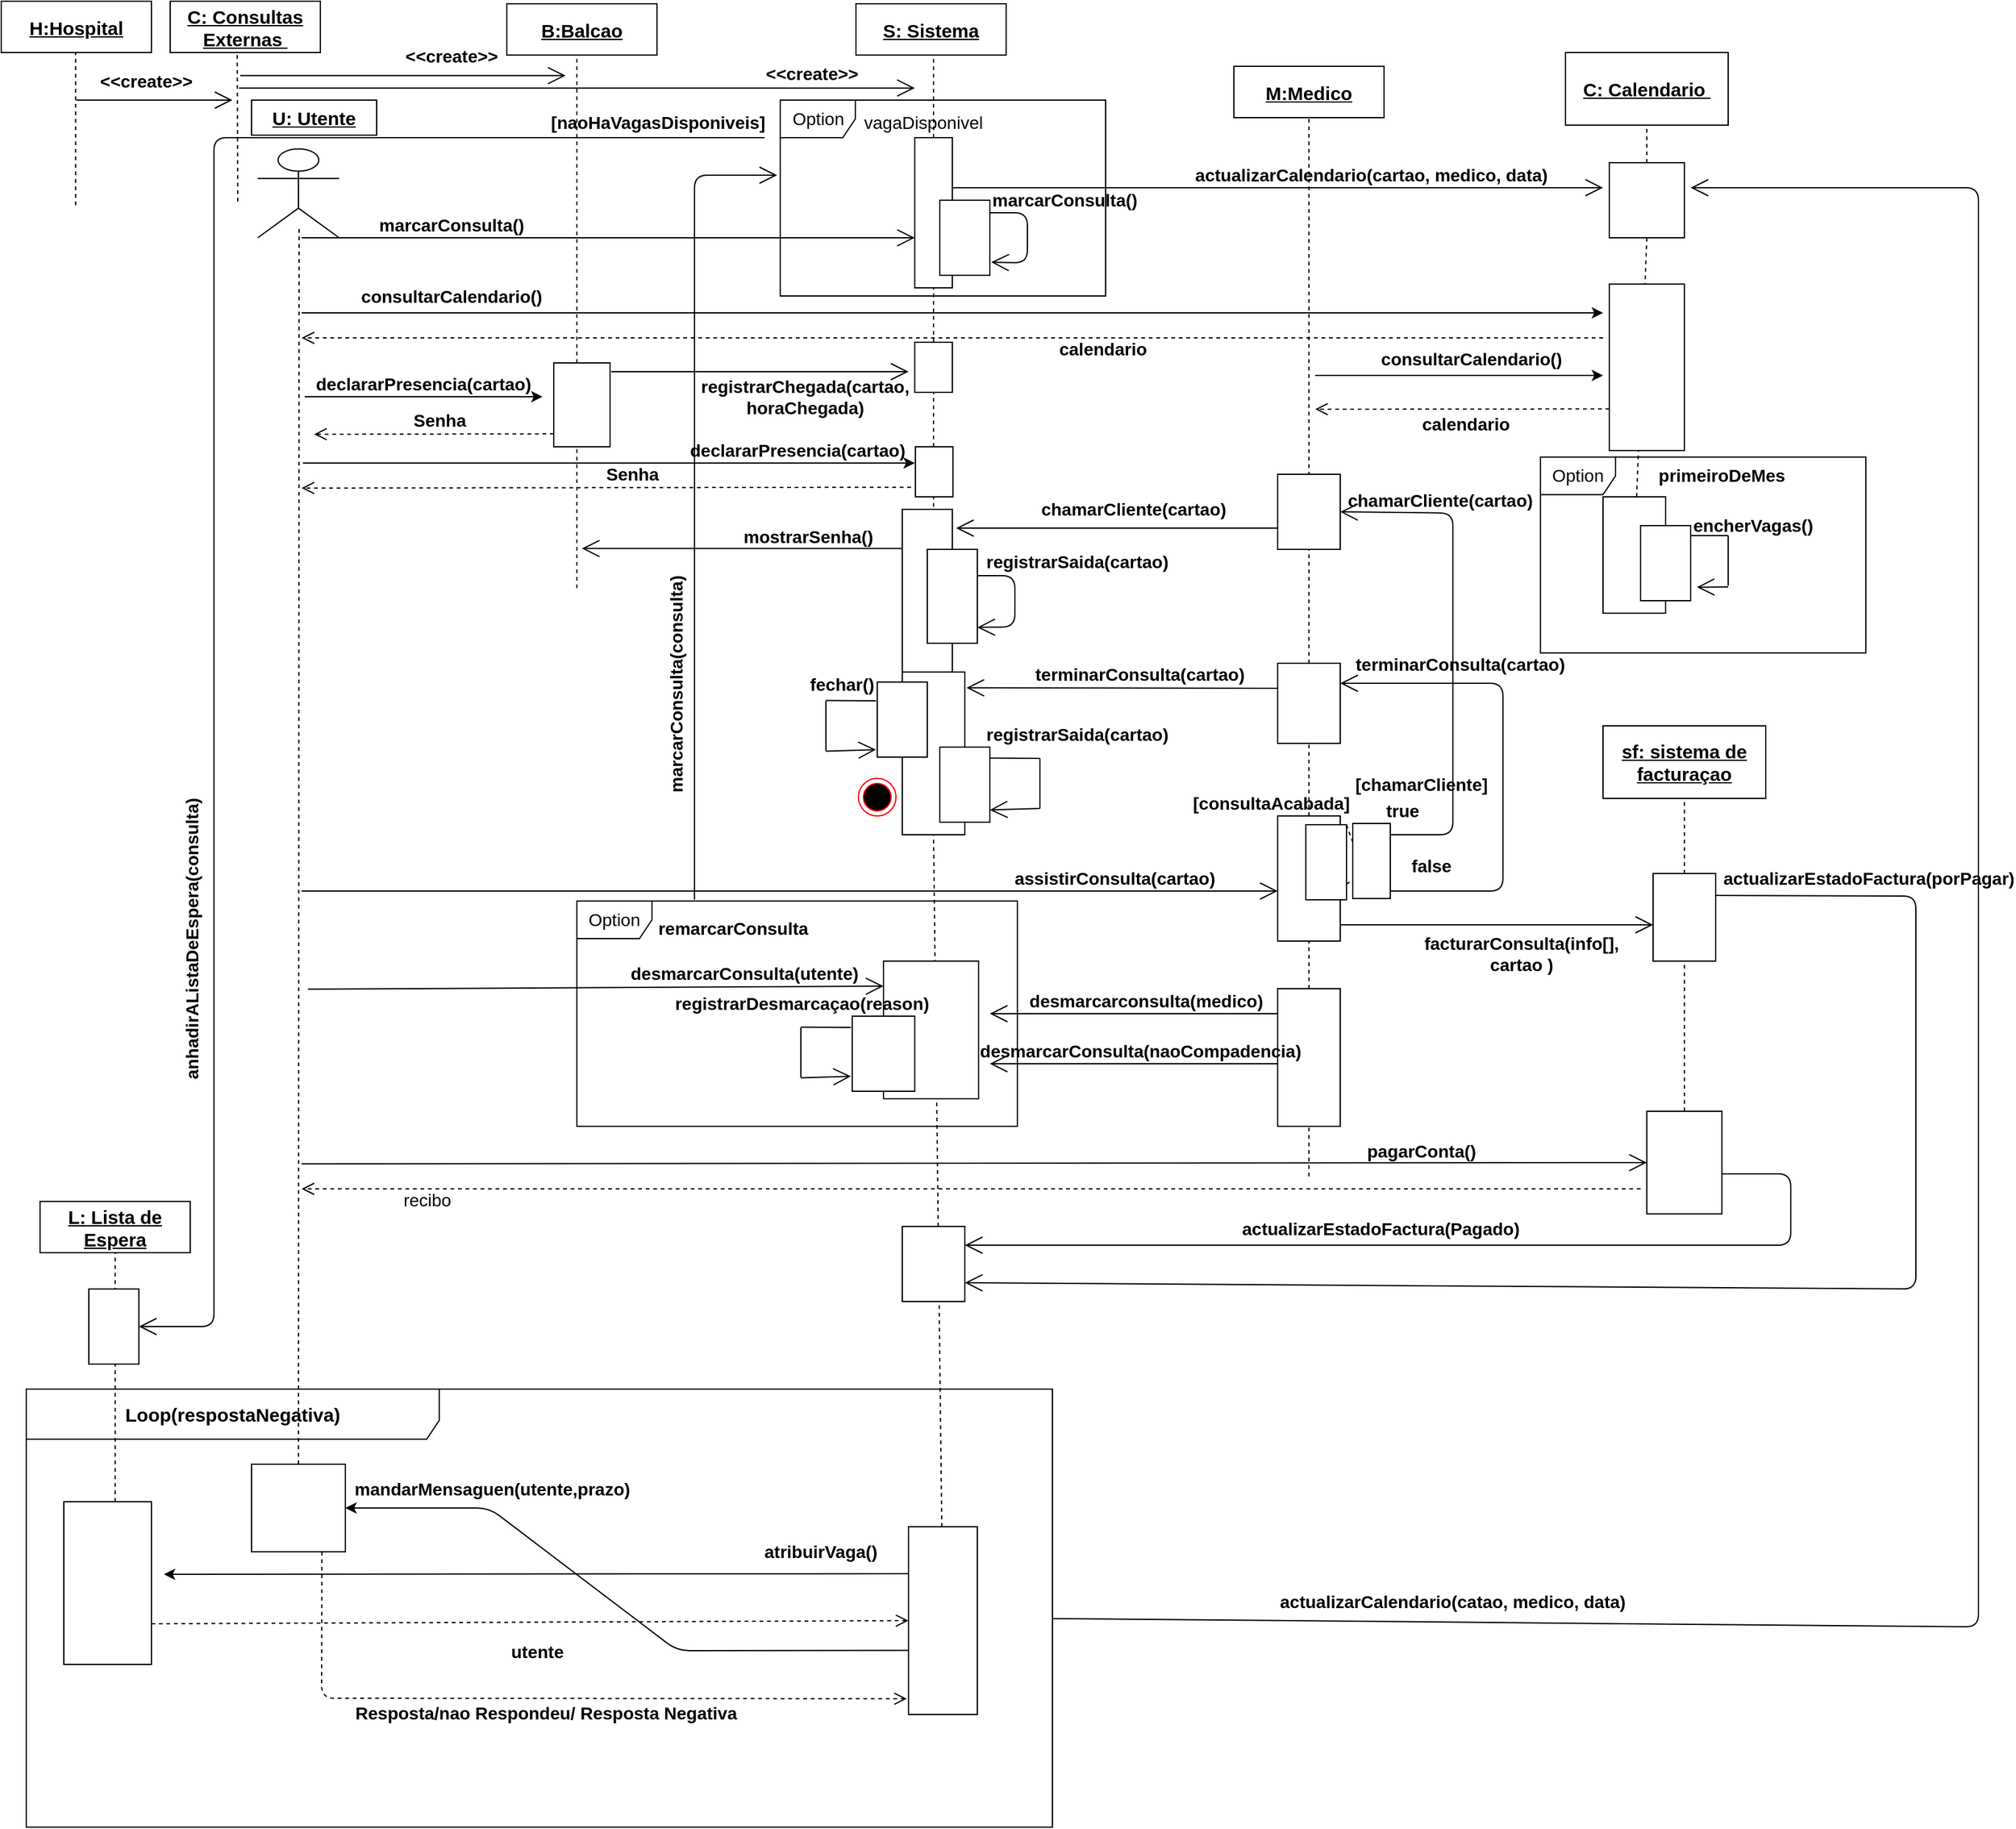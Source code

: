 <mxfile version="14.2.4" type="device"><diagram id="nksBYRpKuUvlGFji--ah" name="Page-1"><mxGraphModel dx="2844" dy="1588" grid="1" gridSize="10" guides="1" tooltips="1" connect="1" arrows="1" fold="1" page="1" pageScale="1" pageWidth="980" pageHeight="1390" math="0" shadow="0"><root><mxCell id="0"/><mxCell id="1" parent="0"/><mxCell id="4-cfbnJq5te2XabxBiRp-78" value="Option" style="shape=umlFrame;whiteSpace=wrap;html=1;strokeColor=#000000;fillColor=#ffffff;fontSize=14;" parent="1" vertex="1"><mxGeometry x="632.5" y="90" width="260" height="156.5" as="geometry"/></mxCell><mxCell id="4-cfbnJq5te2XabxBiRp-104" value="&lt;font style=&quot;font-size: 15px&quot;&gt;&lt;b&gt;Loop(respostaNegativa)&lt;/b&gt;&lt;/font&gt;" style="shape=umlFrame;whiteSpace=wrap;html=1;strokeColor=#000000;fillColor=#ffffff;fontSize=14;width=330;height=40;" parent="1" vertex="1"><mxGeometry x="30" y="1120" width="820" height="350" as="geometry"/></mxCell><mxCell id="WD7RwW45TAz70TlwFMTZ-5" value="M:Medico" style="text;html=1;align=center;verticalAlign=middle;whiteSpace=wrap;rounded=0;fontStyle=5;fillColor=#ffffff;strokeColor=#000000;fontSize=15;" parent="1" vertex="1"><mxGeometry x="995" y="63" width="120" height="41" as="geometry"/></mxCell><mxCell id="WD7RwW45TAz70TlwFMTZ-6" value="sf: sistema de facturaçao" style="text;html=1;align=center;verticalAlign=middle;whiteSpace=wrap;rounded=0;fontStyle=5;fontSize=15;strokeColor=#000000;fillColor=#ffffff;" parent="1" vertex="1"><mxGeometry x="1290" y="590" width="130" height="58" as="geometry"/></mxCell><mxCell id="WD7RwW45TAz70TlwFMTZ-11" value="" style="endArrow=none;dashed=1;html=1;" parent="1" source="WD7RwW45TAz70TlwFMTZ-15" edge="1"><mxGeometry width="50" height="50" relative="1" as="geometry"><mxPoint x="760" y="828" as="sourcePoint"/><mxPoint x="755" y="50" as="targetPoint"/></mxGeometry></mxCell><mxCell id="WD7RwW45TAz70TlwFMTZ-12" value="" style="endArrow=none;dashed=1;html=1;entryX=0.5;entryY=1;entryDx=0;entryDy=0;" parent="1" target="WD7RwW45TAz70TlwFMTZ-5" edge="1"><mxGeometry width="50" height="50" relative="1" as="geometry"><mxPoint x="1055" y="240" as="sourcePoint"/><mxPoint x="1055" y="239" as="targetPoint"/><Array as="points"/></mxGeometry></mxCell><mxCell id="WD7RwW45TAz70TlwFMTZ-18" value="" style="endArrow=classic;html=1;" parent="1" edge="1"><mxGeometry width="50" height="50" relative="1" as="geometry"><mxPoint x="252.5" y="327" as="sourcePoint"/><mxPoint x="442.5" y="327" as="targetPoint"/></mxGeometry></mxCell><mxCell id="WD7RwW45TAz70TlwFMTZ-21" value="declararPresencia(cartao)" style="text;html=1;strokeColor=none;fillColor=none;align=center;verticalAlign=middle;whiteSpace=wrap;rounded=0;fontStyle=1;fontSize=14;" parent="1" vertex="1"><mxGeometry x="265" y="307" width="165" height="20" as="geometry"/></mxCell><mxCell id="WD7RwW45TAz70TlwFMTZ-24" value="" style="endArrow=open;endFill=1;endSize=12;html=1;" parent="1" edge="1"><mxGeometry width="160" relative="1" as="geometry"><mxPoint x="497.5" y="307" as="sourcePoint"/><mxPoint x="735" y="307" as="targetPoint"/></mxGeometry></mxCell><mxCell id="WD7RwW45TAz70TlwFMTZ-27" value="" style="rounded=0;whiteSpace=wrap;html=1;" parent="1" vertex="1"><mxGeometry x="740" y="283.5" width="30" height="40" as="geometry"/></mxCell><mxCell id="WD7RwW45TAz70TlwFMTZ-28" value="" style="endArrow=none;dashed=1;html=1;entryX=0.5;entryY=1;entryDx=0;entryDy=0;" parent="1" source="WD7RwW45TAz70TlwFMTZ-50" target="WD7RwW45TAz70TlwFMTZ-27" edge="1"><mxGeometry width="50" height="50" relative="1" as="geometry"><mxPoint x="760" y="828" as="sourcePoint"/><mxPoint x="755" y="-12" as="targetPoint"/></mxGeometry></mxCell><mxCell id="WD7RwW45TAz70TlwFMTZ-30" value="" style="endArrow=open;endFill=1;endSize=12;html=1;" parent="1" edge="1"><mxGeometry width="160" relative="1" as="geometry"><mxPoint x="730" y="448.31" as="sourcePoint"/><mxPoint x="474" y="448.31" as="targetPoint"/></mxGeometry></mxCell><mxCell id="WD7RwW45TAz70TlwFMTZ-32" value="" style="rounded=0;whiteSpace=wrap;html=1;" parent="1" vertex="1"><mxGeometry x="730" y="417" width="40" height="130" as="geometry"/></mxCell><mxCell id="WD7RwW45TAz70TlwFMTZ-33" value="mostrarSenha()" style="text;html=1;strokeColor=none;fillColor=none;align=center;verticalAlign=middle;whiteSpace=wrap;rounded=0;fontStyle=1;fontSize=14;" parent="1" vertex="1"><mxGeometry x="605" y="429" width="100" height="20" as="geometry"/></mxCell><mxCell id="WD7RwW45TAz70TlwFMTZ-34" value="" style="endArrow=open;endFill=1;endSize=12;html=1;exitX=0;exitY=0.5;exitDx=0;exitDy=0;" parent="1" edge="1"><mxGeometry width="160" relative="1" as="geometry"><mxPoint x="1030" y="432.0" as="sourcePoint"/><mxPoint x="773" y="432" as="targetPoint"/></mxGeometry></mxCell><mxCell id="WD7RwW45TAz70TlwFMTZ-37" value="chamarCliente(cartao)" style="text;html=1;strokeColor=none;fillColor=none;align=center;verticalAlign=middle;whiteSpace=wrap;rounded=0;rotation=0;fontStyle=1;fontSize=14;" parent="1" vertex="1"><mxGeometry x="860" y="407" width="110" height="20" as="geometry"/></mxCell><mxCell id="WD7RwW45TAz70TlwFMTZ-39" value="" style="rounded=0;whiteSpace=wrap;html=1;" parent="1" vertex="1"><mxGeometry x="750" y="449" width="40" height="75" as="geometry"/></mxCell><mxCell id="WD7RwW45TAz70TlwFMTZ-48" value="terminarConsulta(cartao)" style="text;html=1;strokeColor=none;fillColor=none;align=center;verticalAlign=middle;whiteSpace=wrap;rounded=0;fontStyle=1;fontSize=14;" parent="1" vertex="1"><mxGeometry x="860" y="539" width="120" height="20" as="geometry"/></mxCell><mxCell id="WD7RwW45TAz70TlwFMTZ-50" value="" style="rounded=0;whiteSpace=wrap;html=1;" parent="1" vertex="1"><mxGeometry x="730" y="547" width="50" height="130" as="geometry"/></mxCell><mxCell id="WD7RwW45TAz70TlwFMTZ-51" value="" style="endArrow=none;dashed=1;html=1;entryX=0.5;entryY=1;entryDx=0;entryDy=0;" parent="1" source="4-cfbnJq5te2XabxBiRp-76" target="WD7RwW45TAz70TlwFMTZ-50" edge="1"><mxGeometry width="50" height="50" relative="1" as="geometry"><mxPoint x="755" y="1180" as="sourcePoint"/><mxPoint x="755" y="161" as="targetPoint"/></mxGeometry></mxCell><mxCell id="WD7RwW45TAz70TlwFMTZ-52" value="" style="rounded=0;whiteSpace=wrap;html=1;" parent="1" vertex="1"><mxGeometry x="710" y="555" width="40" height="60" as="geometry"/></mxCell><mxCell id="WD7RwW45TAz70TlwFMTZ-53" value="" style="rounded=0;whiteSpace=wrap;html=1;" parent="1" vertex="1"><mxGeometry x="760" y="607" width="40" height="60" as="geometry"/></mxCell><mxCell id="WD7RwW45TAz70TlwFMTZ-55" value="" style="endArrow=none;html=1;exitX=1;exitY=0.25;exitDx=0;exitDy=0;" parent="1" edge="1"><mxGeometry width="50" height="50" relative="1" as="geometry"><mxPoint x="800" y="615.75" as="sourcePoint"/><mxPoint x="840" y="616" as="targetPoint"/></mxGeometry></mxCell><mxCell id="WD7RwW45TAz70TlwFMTZ-56" value="" style="endArrow=none;html=1;" parent="1" edge="1"><mxGeometry width="50" height="50" relative="1" as="geometry"><mxPoint x="840" y="656" as="sourcePoint"/><mxPoint x="840" y="616" as="targetPoint"/></mxGeometry></mxCell><mxCell id="WD7RwW45TAz70TlwFMTZ-57" value="" style="endArrow=open;endFill=1;endSize=12;html=1;entryX=1;entryY=0.75;entryDx=0;entryDy=0;" parent="1" edge="1"><mxGeometry width="160" relative="1" as="geometry"><mxPoint x="840" y="656" as="sourcePoint"/><mxPoint x="800" y="657.25" as="targetPoint"/></mxGeometry></mxCell><mxCell id="WD7RwW45TAz70TlwFMTZ-62" value="" style="endArrow=none;html=1;exitX=1;exitY=0.25;exitDx=0;exitDy=0;" parent="1" edge="1"><mxGeometry width="50" height="50" relative="1" as="geometry"><mxPoint x="709" y="570" as="sourcePoint"/><mxPoint x="669" y="569.75" as="targetPoint"/></mxGeometry></mxCell><mxCell id="WD7RwW45TAz70TlwFMTZ-63" value="" style="endArrow=none;html=1;" parent="1" edge="1"><mxGeometry width="50" height="50" relative="1" as="geometry"><mxPoint x="669" y="570" as="sourcePoint"/><mxPoint x="669" y="610" as="targetPoint"/></mxGeometry></mxCell><mxCell id="WD7RwW45TAz70TlwFMTZ-64" value="" style="endArrow=open;endFill=1;endSize=12;html=1;entryX=1;entryY=0.75;entryDx=0;entryDy=0;" parent="1" edge="1"><mxGeometry width="160" relative="1" as="geometry"><mxPoint x="669" y="610.25" as="sourcePoint"/><mxPoint x="709" y="609" as="targetPoint"/></mxGeometry></mxCell><mxCell id="WD7RwW45TAz70TlwFMTZ-65" value="fechar()" style="text;html=1;strokeColor=none;fillColor=none;align=center;verticalAlign=middle;whiteSpace=wrap;rounded=0;fontStyle=1;fontSize=14;" parent="1" vertex="1"><mxGeometry x="662" y="547" width="40" height="20" as="geometry"/></mxCell><mxCell id="WD7RwW45TAz70TlwFMTZ-66" value="" style="endArrow=open;endFill=1;endSize=12;html=1;" parent="1" edge="1"><mxGeometry width="160" relative="1" as="geometry"><mxPoint x="250" y="722" as="sourcePoint"/><mxPoint x="1030" y="722" as="targetPoint"/></mxGeometry></mxCell><mxCell id="WD7RwW45TAz70TlwFMTZ-69" value="assistirConsulta(cartao)" style="text;html=1;strokeColor=none;fillColor=none;align=center;verticalAlign=middle;whiteSpace=wrap;rounded=0;fontStyle=1;fontSize=14;" parent="1" vertex="1"><mxGeometry x="840" y="702" width="120" height="20" as="geometry"/></mxCell><mxCell id="WD7RwW45TAz70TlwFMTZ-73" value="chamarCliente(cartao)" style="text;html=1;strokeColor=none;fillColor=none;align=center;verticalAlign=middle;whiteSpace=wrap;rounded=0;fontStyle=1;fontSize=14;" parent="1" vertex="1"><mxGeometry x="1105" y="400" width="110" height="20" as="geometry"/></mxCell><mxCell id="WD7RwW45TAz70TlwFMTZ-79" value="" style="endArrow=open;endFill=1;endSize=12;html=1;exitX=1;exitY=0.88;exitDx=0;exitDy=0;exitPerimeter=0;" parent="1" edge="1"><mxGeometry width="160" relative="1" as="geometry"><mxPoint x="1080" y="749.0" as="sourcePoint"/><mxPoint x="1330" y="749" as="targetPoint"/></mxGeometry></mxCell><mxCell id="dU3oiIz67YaHPWP34NSX-2" value="" style="endArrow=none;dashed=1;html=1;entryX=0.5;entryY=1;entryDx=0;entryDy=0;" parent="1" source="WD7RwW45TAz70TlwFMTZ-80" target="WD7RwW45TAz70TlwFMTZ-6" edge="1"><mxGeometry width="50" height="50" relative="1" as="geometry"><mxPoint x="1360" y="898" as="sourcePoint"/><mxPoint x="1360" y="508" as="targetPoint"/><Array as="points"/></mxGeometry></mxCell><mxCell id="dU3oiIz67YaHPWP34NSX-3" value="" style="rounded=0;whiteSpace=wrap;html=1;" parent="1" vertex="1"><mxGeometry x="1090" y="668" width="30" height="60" as="geometry"/></mxCell><mxCell id="dU3oiIz67YaHPWP34NSX-4" value="" style="endArrow=none;dashed=1;html=1;exitX=1;exitY=0;exitDx=0;exitDy=0;entryX=0;entryY=0.25;entryDx=0;entryDy=0;" parent="1" source="r6B9vIsK7ALmx9C5HrUD-20" target="dU3oiIz67YaHPWP34NSX-3" edge="1"><mxGeometry width="50" height="50" relative="1" as="geometry"><mxPoint x="690" y="672" as="sourcePoint"/><mxPoint x="740" y="622" as="targetPoint"/></mxGeometry></mxCell><mxCell id="dU3oiIz67YaHPWP34NSX-5" value="" style="endArrow=none;dashed=1;html=1;entryX=0;entryY=0.75;entryDx=0;entryDy=0;exitX=1;exitY=0.58;exitDx=0;exitDy=0;exitPerimeter=0;" parent="1" source="WD7RwW45TAz70TlwFMTZ-67" target="dU3oiIz67YaHPWP34NSX-3" edge="1"><mxGeometry width="50" height="50" relative="1" as="geometry"><mxPoint x="1084" y="720" as="sourcePoint"/><mxPoint x="740" y="622" as="targetPoint"/></mxGeometry></mxCell><mxCell id="DfYYFf-2BSC2NgVYR4sn-8" value="terminarConsulta(cartao)" style="text;html=1;strokeColor=none;fillColor=none;align=center;verticalAlign=middle;whiteSpace=wrap;rounded=0;fontStyle=1;fontSize=14;" parent="1" vertex="1"><mxGeometry x="1116" y="531" width="120" height="20" as="geometry"/></mxCell><mxCell id="WD7RwW45TAz70TlwFMTZ-81" value="facturarConsulta(info[], cartao )" style="text;html=1;strokeColor=none;fillColor=none;align=center;verticalAlign=middle;whiteSpace=wrap;rounded=0;fontStyle=1;fontSize=14;" parent="1" vertex="1"><mxGeometry x="1125" y="762" width="200" height="20" as="geometry"/></mxCell><mxCell id="DfYYFf-2BSC2NgVYR4sn-18" value="true" style="text;html=1;strokeColor=none;fillColor=none;align=center;verticalAlign=middle;whiteSpace=wrap;rounded=0;fontStyle=1;fontSize=14;" parent="1" vertex="1"><mxGeometry x="1110" y="648" width="40" height="20" as="geometry"/></mxCell><mxCell id="DfYYFf-2BSC2NgVYR4sn-19" value="false" style="text;html=1;strokeColor=none;fillColor=none;align=center;verticalAlign=middle;whiteSpace=wrap;rounded=0;fontStyle=1;fontSize=14;" parent="1" vertex="1"><mxGeometry x="1133" y="677" width="40" height="50" as="geometry"/></mxCell><mxCell id="WD7RwW45TAz70TlwFMTZ-46" value="" style="rounded=0;whiteSpace=wrap;html=1;" parent="1" vertex="1"><mxGeometry x="1030" y="540" width="50" height="64" as="geometry"/></mxCell><mxCell id="DfYYFf-2BSC2NgVYR4sn-20" value="" style="endArrow=none;dashed=1;html=1;entryX=0.5;entryY=1;entryDx=0;entryDy=0;" parent="1" source="DfYYFf-2BSC2NgVYR4sn-75" target="WD7RwW45TAz70TlwFMTZ-46" edge="1"><mxGeometry width="50" height="50" relative="1" as="geometry"><mxPoint x="1055" y="950" as="sourcePoint"/><mxPoint x="1055" y="186" as="targetPoint"/><Array as="points"/></mxGeometry></mxCell><mxCell id="DfYYFf-2BSC2NgVYR4sn-23" value="" style="endArrow=open;endFill=1;endSize=12;html=1;entryX=0;entryY=0.5;entryDx=0;entryDy=0;" parent="1" target="DfYYFf-2BSC2NgVYR4sn-24" edge="1"><mxGeometry width="160" relative="1" as="geometry"><mxPoint x="250" y="940" as="sourcePoint"/><mxPoint x="1320" y="930" as="targetPoint"/></mxGeometry></mxCell><mxCell id="DfYYFf-2BSC2NgVYR4sn-25" value="" style="endArrow=none;dashed=1;html=1;" parent="1" edge="1"><mxGeometry width="50" height="50" relative="1" as="geometry"><mxPoint x="1349" y="958" as="sourcePoint"/><mxPoint x="1349" y="918" as="targetPoint"/><Array as="points"/></mxGeometry></mxCell><mxCell id="DfYYFf-2BSC2NgVYR4sn-24" value="" style="rounded=0;whiteSpace=wrap;html=1;" parent="1" vertex="1"><mxGeometry x="1325" y="898" width="60" height="82" as="geometry"/></mxCell><mxCell id="DfYYFf-2BSC2NgVYR4sn-26" value="pagarConta()" style="text;html=1;strokeColor=none;fillColor=none;align=center;verticalAlign=middle;whiteSpace=wrap;rounded=0;fontStyle=1;fontSize=14;" parent="1" vertex="1"><mxGeometry x="1115" y="920" width="60" height="20" as="geometry"/></mxCell><mxCell id="WD7RwW45TAz70TlwFMTZ-67" value="" style="rounded=0;whiteSpace=wrap;html=1;" parent="1" vertex="1"><mxGeometry x="1030" y="662" width="50" height="100" as="geometry"/></mxCell><mxCell id="DfYYFf-2BSC2NgVYR4sn-27" value="" style="rounded=0;whiteSpace=wrap;html=1;" parent="1" vertex="1"><mxGeometry x="715" y="778" width="76" height="110" as="geometry"/></mxCell><mxCell id="WD7RwW45TAz70TlwFMTZ-16" value="marcarConsulta()" style="text;html=1;strokeColor=none;fillColor=none;align=center;verticalAlign=middle;whiteSpace=wrap;rounded=0;fontStyle=1;fontSize=14;" parent="1" vertex="1"><mxGeometry x="310" y="180" width="120" height="20" as="geometry"/></mxCell><mxCell id="DfYYFf-2BSC2NgVYR4sn-40" value="" style="endArrow=none;dashed=1;html=1;" parent="1" edge="1"><mxGeometry width="50" height="50" relative="1" as="geometry"><mxPoint x="69.41" y="174" as="sourcePoint"/><mxPoint x="69.41" y="34" as="targetPoint"/></mxGeometry></mxCell><mxCell id="DfYYFf-2BSC2NgVYR4sn-41" value="" style="endArrow=open;endFill=1;endSize=12;html=1;" parent="1" edge="1"><mxGeometry width="160" relative="1" as="geometry"><mxPoint x="200" y="80.33" as="sourcePoint"/><mxPoint x="740" y="80.33" as="targetPoint"/></mxGeometry></mxCell><mxCell id="DfYYFf-2BSC2NgVYR4sn-43" value="&amp;lt;&amp;lt;create&amp;gt;&amp;gt;" style="text;html=1;strokeColor=none;fillColor=none;align=center;verticalAlign=middle;whiteSpace=wrap;rounded=0;fontStyle=1;fontSize=14;" parent="1" vertex="1"><mxGeometry x="623" y="54" width="70" height="30" as="geometry"/></mxCell><mxCell id="DfYYFf-2BSC2NgVYR4sn-45" value="" style="endArrow=open;endFill=1;endSize=12;html=1;" parent="1" edge="1"><mxGeometry width="160" relative="1" as="geometry"><mxPoint x="201" y="70.41" as="sourcePoint"/><mxPoint x="461" y="70.41" as="targetPoint"/></mxGeometry></mxCell><mxCell id="DfYYFf-2BSC2NgVYR4sn-46" value="&amp;lt;&amp;lt;create&amp;gt;&amp;gt;" style="text;html=1;strokeColor=none;fillColor=none;align=center;verticalAlign=middle;whiteSpace=wrap;rounded=0;fontStyle=1;fontSize=14;" parent="1" vertex="1"><mxGeometry x="335" y="40" width="70" height="30" as="geometry"/></mxCell><mxCell id="WD7RwW45TAz70TlwFMTZ-15" value="" style="rounded=0;whiteSpace=wrap;html=1;" parent="1" vertex="1"><mxGeometry x="740" y="120" width="30" height="120" as="geometry"/></mxCell><mxCell id="DfYYFf-2BSC2NgVYR4sn-49" value="" style="endArrow=none;dashed=1;html=1;entryX=0.5;entryY=1;entryDx=0;entryDy=0;" parent="1" source="WD7RwW45TAz70TlwFMTZ-27" target="WD7RwW45TAz70TlwFMTZ-15" edge="1"><mxGeometry width="50" height="50" relative="1" as="geometry"><mxPoint x="755" y="257" as="sourcePoint"/><mxPoint x="755" y="-12" as="targetPoint"/></mxGeometry></mxCell><mxCell id="DfYYFf-2BSC2NgVYR4sn-57" value="" style="endArrow=none;dashed=1;html=1;entryX=0.5;entryY=1;entryDx=0;entryDy=0;" parent="1" edge="1"><mxGeometry width="50" height="50" relative="1" as="geometry"><mxPoint x="199" y="171" as="sourcePoint"/><mxPoint x="198.5" y="31" as="targetPoint"/></mxGeometry></mxCell><mxCell id="DfYYFf-2BSC2NgVYR4sn-58" value="" style="endArrow=open;endFill=1;endSize=12;html=1;" parent="1" edge="1"><mxGeometry width="160" relative="1" as="geometry"><mxPoint x="70" y="90" as="sourcePoint"/><mxPoint x="194.75" y="90" as="targetPoint"/></mxGeometry></mxCell><mxCell id="DfYYFf-2BSC2NgVYR4sn-59" value="&amp;lt;&amp;lt;create&amp;gt;&amp;gt;" style="text;html=1;strokeColor=none;fillColor=none;align=center;verticalAlign=middle;whiteSpace=wrap;rounded=0;fontStyle=1;fontSize=14;" parent="1" vertex="1"><mxGeometry x="91" y="60" width="70" height="30" as="geometry"/></mxCell><mxCell id="DfYYFf-2BSC2NgVYR4sn-61" value="" style="endArrow=open;endFill=1;endSize=12;html=1;entryX=1.027;entryY=0.097;entryDx=0;entryDy=0;entryPerimeter=0;exitX=0;exitY=0.313;exitDx=0;exitDy=0;exitPerimeter=0;" parent="1" source="WD7RwW45TAz70TlwFMTZ-46" target="WD7RwW45TAz70TlwFMTZ-50" edge="1"><mxGeometry width="160" relative="1" as="geometry"><mxPoint x="1030" y="538" as="sourcePoint"/><mxPoint x="990" y="308" as="targetPoint"/></mxGeometry></mxCell><mxCell id="DfYYFf-2BSC2NgVYR4sn-75" value="" style="rounded=0;whiteSpace=wrap;html=1;strokeColor=#000000;fillColor=#ffffff;" parent="1" vertex="1"><mxGeometry x="1030" y="800" width="50" height="110" as="geometry"/></mxCell><mxCell id="DfYYFf-2BSC2NgVYR4sn-76" value="" style="endArrow=none;dashed=1;html=1;entryX=0.5;entryY=1;entryDx=0;entryDy=0;" parent="1" target="DfYYFf-2BSC2NgVYR4sn-75" edge="1"><mxGeometry width="50" height="50" relative="1" as="geometry"><mxPoint x="1055" y="950" as="sourcePoint"/><mxPoint x="1055" y="552" as="targetPoint"/><Array as="points"/></mxGeometry></mxCell><mxCell id="DfYYFf-2BSC2NgVYR4sn-78" value="" style="endArrow=open;endFill=1;endSize=12;html=1;" parent="1" edge="1"><mxGeometry width="160" relative="1" as="geometry"><mxPoint x="1030" y="820" as="sourcePoint"/><mxPoint x="800" y="820" as="targetPoint"/></mxGeometry></mxCell><mxCell id="DfYYFf-2BSC2NgVYR4sn-79" value="" style="endArrow=open;endFill=1;endSize=12;html=1;" parent="1" edge="1"><mxGeometry width="160" relative="1" as="geometry"><mxPoint x="1030" y="860" as="sourcePoint"/><mxPoint x="800" y="860" as="targetPoint"/></mxGeometry></mxCell><mxCell id="DfYYFf-2BSC2NgVYR4sn-80" value="desmarcarconsulta(medico)" style="text;html=1;strokeColor=none;fillColor=none;align=center;verticalAlign=middle;whiteSpace=wrap;rounded=0;fontStyle=1;fontSize=14;" parent="1" vertex="1"><mxGeometry x="840" y="800" width="170" height="20" as="geometry"/></mxCell><mxCell id="DfYYFf-2BSC2NgVYR4sn-81" value="desmarcarConsulta(naoCompadencia)" style="text;html=1;strokeColor=none;fillColor=none;align=center;verticalAlign=middle;whiteSpace=wrap;rounded=0;fontStyle=1;fontSize=14;" parent="1" vertex="1"><mxGeometry x="792.5" y="840" width="255" height="20" as="geometry"/></mxCell><mxCell id="DfYYFf-2BSC2NgVYR4sn-82" value="" style="endArrow=open;endFill=1;endSize=12;html=1;" parent="1" edge="1"><mxGeometry width="160" relative="1" as="geometry"><mxPoint x="255" y="800.41" as="sourcePoint"/><mxPoint x="715" y="798" as="targetPoint"/></mxGeometry></mxCell><mxCell id="DfYYFf-2BSC2NgVYR4sn-87" value="desmarcarConsulta(utente)" style="text;html=1;strokeColor=none;fillColor=none;align=center;verticalAlign=middle;whiteSpace=wrap;rounded=0;fontStyle=1;fontSize=14;" parent="1" vertex="1"><mxGeometry x="539.5" y="778" width="127.5" height="20" as="geometry"/></mxCell><mxCell id="DfYYFf-2BSC2NgVYR4sn-88" value="" style="rounded=0;whiteSpace=wrap;html=1;strokeColor=#000000;fillColor=#ffffff;" parent="1" vertex="1"><mxGeometry x="690" y="822" width="50" height="60" as="geometry"/></mxCell><mxCell id="DfYYFf-2BSC2NgVYR4sn-89" value="registrarSaida(cartao)" style="text;html=1;strokeColor=none;fillColor=none;align=center;verticalAlign=middle;whiteSpace=wrap;rounded=0;rotation=0;fontStyle=1;fontSize=14;" parent="1" vertex="1"><mxGeometry x="810" y="449" width="120" height="20" as="geometry"/></mxCell><mxCell id="DfYYFf-2BSC2NgVYR4sn-91" value="" style="endArrow=none;html=1;exitX=1;exitY=0.25;exitDx=0;exitDy=0;" parent="1" edge="1"><mxGeometry width="50" height="50" relative="1" as="geometry"><mxPoint x="689" y="831" as="sourcePoint"/><mxPoint x="649" y="830.75" as="targetPoint"/></mxGeometry></mxCell><mxCell id="DfYYFf-2BSC2NgVYR4sn-92" value="" style="endArrow=none;html=1;" parent="1" edge="1"><mxGeometry width="50" height="50" relative="1" as="geometry"><mxPoint x="649" y="831" as="sourcePoint"/><mxPoint x="649" y="871" as="targetPoint"/></mxGeometry></mxCell><mxCell id="DfYYFf-2BSC2NgVYR4sn-93" value="" style="endArrow=open;endFill=1;endSize=12;html=1;entryX=1;entryY=0.75;entryDx=0;entryDy=0;" parent="1" edge="1"><mxGeometry width="160" relative="1" as="geometry"><mxPoint x="649" y="871.25" as="sourcePoint"/><mxPoint x="689" y="870" as="targetPoint"/></mxGeometry></mxCell><mxCell id="DfYYFf-2BSC2NgVYR4sn-94" value="registrarDesmarcaçao(reason)" style="text;html=1;strokeColor=none;fillColor=none;align=center;verticalAlign=middle;whiteSpace=wrap;rounded=0;fontStyle=1;fontSize=14;" parent="1" vertex="1"><mxGeometry x="585" y="802" width="130" height="20" as="geometry"/></mxCell><mxCell id="DfYYFf-2BSC2NgVYR4sn-100" value="" style="endArrow=none;dashed=1;html=1;entryX=0.5;entryY=1;entryDx=0;entryDy=0;" parent="1" edge="1"><mxGeometry width="50" height="50" relative="1" as="geometry"><mxPoint x="470" y="480" as="sourcePoint"/><mxPoint x="470" y="51" as="targetPoint"/></mxGeometry></mxCell><mxCell id="WD7RwW45TAz70TlwFMTZ-19" value="" style="rounded=0;whiteSpace=wrap;html=1;" parent="1" vertex="1"><mxGeometry x="451.5" y="300" width="45" height="67" as="geometry"/></mxCell><mxCell id="4-cfbnJq5te2XabxBiRp-3" value="registrarSaida(cartao)" style="text;html=1;strokeColor=none;fillColor=none;align=center;verticalAlign=middle;whiteSpace=wrap;rounded=0;rotation=0;fontStyle=1;fontSize=14;" parent="1" vertex="1"><mxGeometry x="810" y="587" width="120" height="20" as="geometry"/></mxCell><mxCell id="4-cfbnJq5te2XabxBiRp-5" value="S: Sistema" style="text;html=1;align=center;verticalAlign=middle;whiteSpace=wrap;rounded=0;fontStyle=5;fillColor=#ffffff;strokeColor=#000000;fontSize=15;" parent="1" vertex="1"><mxGeometry x="693" y="13" width="120" height="41" as="geometry"/></mxCell><mxCell id="4-cfbnJq5te2XabxBiRp-6" value="B:Balcao" style="text;html=1;align=center;verticalAlign=middle;whiteSpace=wrap;rounded=0;fontStyle=5;fillColor=#ffffff;strokeColor=#000000;fontSize=15;" parent="1" vertex="1"><mxGeometry x="414" y="13" width="120" height="41" as="geometry"/></mxCell><mxCell id="4-cfbnJq5te2XabxBiRp-7" value="U: Utente" style="text;html=1;align=center;verticalAlign=middle;whiteSpace=wrap;rounded=0;fontStyle=5;fillColor=#ffffff;strokeColor=#000000;fontSize=15;" parent="1" vertex="1"><mxGeometry x="210" y="90" width="100" height="28" as="geometry"/></mxCell><mxCell id="4-cfbnJq5te2XabxBiRp-8" value="C: Consultas Externas&amp;nbsp;" style="text;html=1;align=center;verticalAlign=middle;whiteSpace=wrap;rounded=0;fontStyle=5;fillColor=#ffffff;strokeColor=#000000;fontSize=15;" parent="1" vertex="1"><mxGeometry x="145" y="11" width="120" height="41" as="geometry"/></mxCell><mxCell id="4-cfbnJq5te2XabxBiRp-9" value="H:Hospital" style="text;html=1;align=center;verticalAlign=middle;whiteSpace=wrap;rounded=0;fontStyle=5;fillColor=#ffffff;strokeColor=#000000;fontSize=15;" parent="1" vertex="1"><mxGeometry x="10" y="11" width="120" height="41" as="geometry"/></mxCell><mxCell id="WD7RwW45TAz70TlwFMTZ-80" value="" style="rounded=0;whiteSpace=wrap;html=1;" parent="1" vertex="1"><mxGeometry x="1330" y="708" width="50" height="70" as="geometry"/></mxCell><mxCell id="4-cfbnJq5te2XabxBiRp-10" value="" style="endArrow=none;dashed=1;html=1;exitX=0.5;exitY=0;exitDx=0;exitDy=0;" parent="1" source="DfYYFf-2BSC2NgVYR4sn-24" target="WD7RwW45TAz70TlwFMTZ-80" edge="1"><mxGeometry width="50" height="50" relative="1" as="geometry"><mxPoint x="1357" y="890" as="sourcePoint"/><mxPoint x="1360" y="508" as="targetPoint"/><Array as="points"/></mxGeometry></mxCell><mxCell id="4-cfbnJq5te2XabxBiRp-12" value="C: Calendario&amp;nbsp;" style="text;html=1;align=center;verticalAlign=middle;whiteSpace=wrap;rounded=0;fontStyle=5;fontSize=15;strokeColor=#000000;fillColor=#ffffff;" parent="1" vertex="1"><mxGeometry x="1260" y="52" width="130" height="58" as="geometry"/></mxCell><mxCell id="4-cfbnJq5te2XabxBiRp-13" value="" style="endArrow=none;dashed=1;html=1;fontSize=15;entryX=0.5;entryY=1;entryDx=0;entryDy=0;" parent="1" source="4-cfbnJq5te2XabxBiRp-19" target="4-cfbnJq5te2XabxBiRp-12" edge="1"><mxGeometry width="50" height="50" relative="1" as="geometry"><mxPoint x="1325" y="500" as="sourcePoint"/><mxPoint x="810" y="220" as="targetPoint"/></mxGeometry></mxCell><mxCell id="4-cfbnJq5te2XabxBiRp-15" value="" style="endArrow=none;dashed=1;html=1;entryX=0.5;entryY=1;entryDx=0;entryDy=0;exitX=0.5;exitY=0;exitDx=0;exitDy=0;" parent="1" source="WD7RwW45TAz70TlwFMTZ-46" edge="1"><mxGeometry width="50" height="50" relative="1" as="geometry"><mxPoint x="1055" y="489" as="sourcePoint"/><mxPoint x="1055" y="240" as="targetPoint"/><Array as="points"/></mxGeometry></mxCell><mxCell id="4-cfbnJq5te2XabxBiRp-19" value="" style="rounded=0;whiteSpace=wrap;html=1;strokeColor=#000000;fillColor=#ffffff;fontSize=15;" parent="1" vertex="1"><mxGeometry x="1295" y="140" width="60" height="60" as="geometry"/></mxCell><mxCell id="4-cfbnJq5te2XabxBiRp-20" value="" style="endArrow=none;dashed=1;html=1;fontSize=15;entryX=0.5;entryY=1;entryDx=0;entryDy=0;" parent="1" source="4-cfbnJq5te2XabxBiRp-44" target="4-cfbnJq5te2XabxBiRp-19" edge="1"><mxGeometry width="50" height="50" relative="1" as="geometry"><mxPoint x="1325" y="500" as="sourcePoint"/><mxPoint x="1325" y="110" as="targetPoint"/></mxGeometry></mxCell><mxCell id="4-cfbnJq5te2XabxBiRp-22" value="&lt;b style=&quot;font-size: 14px&quot;&gt;actualizarCalendario(cartao, medico, data)&lt;/b&gt;" style="text;html=1;strokeColor=none;fillColor=none;align=center;verticalAlign=middle;whiteSpace=wrap;rounded=0;fontSize=14;" parent="1" vertex="1"><mxGeometry x="935" y="140" width="340" height="20" as="geometry"/></mxCell><mxCell id="WD7RwW45TAz70TlwFMTZ-35" value="" style="rounded=0;whiteSpace=wrap;html=1;" parent="1" vertex="1"><mxGeometry x="1030" y="389" width="50" height="60" as="geometry"/></mxCell><mxCell id="4-cfbnJq5te2XabxBiRp-23" value="" style="rounded=0;whiteSpace=wrap;html=1;strokeColor=#000000;fillColor=#ffffff;fontSize=14;" parent="1" vertex="1"><mxGeometry x="1295" y="237" width="60" height="133" as="geometry"/></mxCell><mxCell id="4-cfbnJq5te2XabxBiRp-28" value="&lt;b&gt;Senha&lt;/b&gt;" style="html=1;verticalAlign=bottom;endArrow=open;dashed=1;endSize=8;fontSize=14;" parent="1" edge="1"><mxGeometry x="-0.044" relative="1" as="geometry"><mxPoint x="451.5" y="356.67" as="sourcePoint"/><mxPoint x="260" y="357" as="targetPoint"/><mxPoint as="offset"/></mxGeometry></mxCell><mxCell id="4-cfbnJq5te2XabxBiRp-35" value="" style="endArrow=open;endFill=1;endSize=12;html=1;fontSize=14;" parent="1" edge="1"><mxGeometry width="160" relative="1" as="geometry"><mxPoint x="770" y="160" as="sourcePoint"/><mxPoint x="1290" y="160" as="targetPoint"/></mxGeometry></mxCell><mxCell id="4-cfbnJq5te2XabxBiRp-38" value="" style="endArrow=classic;html=1;fontSize=14;" parent="1" edge="1"><mxGeometry width="50" height="50" relative="1" as="geometry"><mxPoint x="250" y="260" as="sourcePoint"/><mxPoint x="1290" y="260" as="targetPoint"/></mxGeometry></mxCell><mxCell id="4-cfbnJq5te2XabxBiRp-39" value="&lt;b&gt;calendario&lt;/b&gt;" style="html=1;verticalAlign=bottom;endArrow=open;dashed=1;endSize=8;fontSize=14;" parent="1" edge="1"><mxGeometry x="-0.231" y="20" relative="1" as="geometry"><mxPoint x="1290" y="280" as="sourcePoint"/><mxPoint x="250" y="280" as="targetPoint"/><Array as="points"/><mxPoint as="offset"/></mxGeometry></mxCell><mxCell id="4-cfbnJq5te2XabxBiRp-40" value="consultarCalendario()" style="text;html=1;strokeColor=none;fillColor=none;align=center;verticalAlign=middle;whiteSpace=wrap;rounded=0;fontStyle=1;fontSize=14;" parent="1" vertex="1"><mxGeometry x="310" y="237" width="120" height="20" as="geometry"/></mxCell><mxCell id="4-cfbnJq5te2XabxBiRp-41" value="" style="endArrow=classic;html=1;fontSize=14;" parent="1" edge="1"><mxGeometry width="50" height="50" relative="1" as="geometry"><mxPoint x="1060" y="310" as="sourcePoint"/><mxPoint x="1290" y="310" as="targetPoint"/></mxGeometry></mxCell><mxCell id="4-cfbnJq5te2XabxBiRp-42" value="&lt;b&gt;calendario&lt;/b&gt;" style="html=1;verticalAlign=bottom;endArrow=open;dashed=1;endSize=8;fontSize=14;exitX=0;exitY=0.75;exitDx=0;exitDy=0;" parent="1" source="4-cfbnJq5te2XabxBiRp-23" edge="1"><mxGeometry x="-0.021" y="23" relative="1" as="geometry"><mxPoint x="840" y="300" as="sourcePoint"/><mxPoint x="1060" y="337" as="targetPoint"/><mxPoint as="offset"/></mxGeometry></mxCell><mxCell id="4-cfbnJq5te2XabxBiRp-43" value="consultarCalendario()" style="text;html=1;strokeColor=none;fillColor=none;align=center;verticalAlign=middle;whiteSpace=wrap;rounded=0;fontStyle=1;fontSize=14;" parent="1" vertex="1"><mxGeometry x="1125" y="287" width="120" height="20" as="geometry"/></mxCell><mxCell id="4-cfbnJq5te2XabxBiRp-44" value="" style="rounded=0;whiteSpace=wrap;html=1;strokeColor=#000000;fillColor=#ffffff;fontSize=14;" parent="1" vertex="1"><mxGeometry x="1290" y="407" width="50" height="93" as="geometry"/></mxCell><mxCell id="4-cfbnJq5te2XabxBiRp-45" value="" style="endArrow=none;dashed=1;html=1;fontSize=15;entryX=0.5;entryY=1;entryDx=0;entryDy=0;" parent="1" target="4-cfbnJq5te2XabxBiRp-44" edge="1"><mxGeometry width="50" height="50" relative="1" as="geometry"><mxPoint x="1325" y="500" as="sourcePoint"/><mxPoint x="1325" y="200" as="targetPoint"/></mxGeometry></mxCell><mxCell id="4-cfbnJq5te2XabxBiRp-46" value="" style="rounded=0;whiteSpace=wrap;html=1;strokeColor=#000000;fillColor=#ffffff;fontSize=14;" parent="1" vertex="1"><mxGeometry x="1320" y="430" width="40" height="60" as="geometry"/></mxCell><mxCell id="4-cfbnJq5te2XabxBiRp-47" value="" style="endArrow=none;html=1;" parent="1" edge="1"><mxGeometry width="50" height="50" relative="1" as="geometry"><mxPoint x="1360" y="438" as="sourcePoint"/><mxPoint x="1390" y="438" as="targetPoint"/></mxGeometry></mxCell><mxCell id="4-cfbnJq5te2XabxBiRp-48" value="" style="endArrow=none;html=1;" parent="1" edge="1"><mxGeometry width="50" height="50" relative="1" as="geometry"><mxPoint x="1390" y="478" as="sourcePoint"/><mxPoint x="1390" y="438" as="targetPoint"/></mxGeometry></mxCell><mxCell id="4-cfbnJq5te2XabxBiRp-49" value="" style="endArrow=open;endFill=1;endSize=12;html=1;entryX=1;entryY=0.75;entryDx=0;entryDy=0;" parent="1" edge="1"><mxGeometry width="160" relative="1" as="geometry"><mxPoint x="1390" y="479" as="sourcePoint"/><mxPoint x="1365" y="479.25" as="targetPoint"/></mxGeometry></mxCell><mxCell id="4-cfbnJq5te2XabxBiRp-50" value="Option" style="shape=umlFrame;whiteSpace=wrap;html=1;strokeColor=#000000;fillColor=#ffffff;fontSize=14;" parent="1" vertex="1"><mxGeometry x="1240" y="375.25" width="260" height="156.5" as="geometry"/></mxCell><mxCell id="4-cfbnJq5te2XabxBiRp-51" value="primeiroDeMes" style="text;html=1;strokeColor=none;fillColor=none;align=center;verticalAlign=middle;whiteSpace=wrap;rounded=0;fontSize=14;fontStyle=1" parent="1" vertex="1"><mxGeometry x="1330" y="380" width="110" height="20" as="geometry"/></mxCell><mxCell id="4-cfbnJq5te2XabxBiRp-52" value="encherVagas()" style="text;html=1;strokeColor=none;fillColor=none;align=center;verticalAlign=middle;whiteSpace=wrap;rounded=0;fontSize=14;fontStyle=1" parent="1" vertex="1"><mxGeometry x="1350" y="420" width="120" height="20" as="geometry"/></mxCell><mxCell id="4-cfbnJq5te2XabxBiRp-55" value="Option" style="shape=umlFrame;whiteSpace=wrap;html=1;strokeColor=#000000;fillColor=#ffffff;fontSize=14;" parent="1" vertex="1"><mxGeometry x="470" y="730" width="352" height="180" as="geometry"/></mxCell><mxCell id="4-cfbnJq5te2XabxBiRp-56" value="remarcarConsulta" style="text;html=1;strokeColor=none;fillColor=none;align=center;verticalAlign=middle;whiteSpace=wrap;rounded=0;fontSize=14;fontStyle=1" parent="1" vertex="1"><mxGeometry x="539.5" y="742" width="110" height="20" as="geometry"/></mxCell><mxCell id="4-cfbnJq5te2XabxBiRp-59" value="marcarConsulta(consulta)" style="text;html=1;strokeColor=none;fillColor=none;align=center;verticalAlign=middle;whiteSpace=wrap;rounded=0;fontStyle=1;fontSize=14;rotation=-90;" parent="1" vertex="1"><mxGeometry x="449.5" y="547" width="200" height="20" as="geometry"/></mxCell><mxCell id="WD7RwW45TAz70TlwFMTZ-25" value="registrarChegada(cartao, horaChegada)" style="text;html=1;strokeColor=none;fillColor=none;align=center;verticalAlign=middle;whiteSpace=wrap;rounded=0;fontStyle=1;fontSize=14;" parent="1" vertex="1"><mxGeometry x="571.5" y="317" width="161" height="20" as="geometry"/></mxCell><mxCell id="4-cfbnJq5te2XabxBiRp-65" value="" style="ellipse;html=1;shape=endState;fillColor=#000000;strokeColor=#ff0000;fontSize=14;" parent="1" vertex="1"><mxGeometry x="695" y="632" width="30" height="30" as="geometry"/></mxCell><mxCell id="4-cfbnJq5te2XabxBiRp-67" value="recibo" style="html=1;verticalAlign=bottom;endArrow=open;dashed=1;endSize=8;fontSize=14;" parent="1" edge="1"><mxGeometry x="0.813" y="20" relative="1" as="geometry"><mxPoint x="1320" y="960" as="sourcePoint"/><mxPoint x="250" y="960" as="targetPoint"/><mxPoint as="offset"/></mxGeometry></mxCell><mxCell id="4-cfbnJq5te2XabxBiRp-68" value="" style="rounded=0;whiteSpace=wrap;html=1;strokeColor=#000000;fillColor=#ffffff;fontSize=14;" parent="1" vertex="1"><mxGeometry x="730" y="990" width="50" height="60" as="geometry"/></mxCell><mxCell id="4-cfbnJq5te2XabxBiRp-69" value="" style="endArrow=open;endFill=1;endSize=12;html=1;fontSize=14;exitX=1;exitY=0.25;exitDx=0;exitDy=0;entryX=1;entryY=0.75;entryDx=0;entryDy=0;" parent="1" source="WD7RwW45TAz70TlwFMTZ-80" target="4-cfbnJq5te2XabxBiRp-68" edge="1"><mxGeometry width="160" relative="1" as="geometry"><mxPoint x="1510" y="1050" as="sourcePoint"/><mxPoint x="790" y="1040" as="targetPoint"/><Array as="points"><mxPoint x="1540" y="726"/><mxPoint x="1540" y="1040"/></Array></mxGeometry></mxCell><mxCell id="4-cfbnJq5te2XabxBiRp-70" value="" style="endArrow=open;endFill=1;endSize=12;html=1;fontSize=14;entryX=1;entryY=0.25;entryDx=0;entryDy=0;" parent="1" target="4-cfbnJq5te2XabxBiRp-68" edge="1"><mxGeometry width="160" relative="1" as="geometry"><mxPoint x="1385" y="948" as="sourcePoint"/><mxPoint x="800" y="1020" as="targetPoint"/><Array as="points"><mxPoint x="1440" y="948"/><mxPoint x="1440" y="1005"/></Array></mxGeometry></mxCell><mxCell id="4-cfbnJq5te2XabxBiRp-71" value="&lt;b&gt;actualizarEstadoFactura(porPagar)&lt;/b&gt;" style="text;html=1;strokeColor=none;fillColor=none;align=center;verticalAlign=middle;whiteSpace=wrap;rounded=0;fontSize=14;" parent="1" vertex="1"><mxGeometry x="1400" y="702" width="205" height="20" as="geometry"/></mxCell><mxCell id="4-cfbnJq5te2XabxBiRp-72" value="&lt;b&gt;actualizarEstadoFactura(Pagado)&lt;/b&gt;" style="text;html=1;strokeColor=none;fillColor=none;align=center;verticalAlign=middle;whiteSpace=wrap;rounded=0;fontSize=14;" parent="1" vertex="1"><mxGeometry x="1010" y="982" width="205" height="20" as="geometry"/></mxCell><mxCell id="4-cfbnJq5te2XabxBiRp-73" value="L: Lista de Espera" style="text;html=1;align=center;verticalAlign=middle;whiteSpace=wrap;rounded=0;fontStyle=5;fillColor=#ffffff;strokeColor=#000000;fontSize=15;" parent="1" vertex="1"><mxGeometry x="41" y="970" width="120" height="41" as="geometry"/></mxCell><mxCell id="4-cfbnJq5te2XabxBiRp-75" value="" style="endArrow=none;dashed=1;html=1;fontSize=14;entryX=0.5;entryY=1;entryDx=0;entryDy=0;" parent="1" target="4-cfbnJq5te2XabxBiRp-73" edge="1"><mxGeometry width="50" height="50" relative="1" as="geometry"><mxPoint x="101" y="1270" as="sourcePoint"/><mxPoint x="1020" y="980.5" as="targetPoint"/></mxGeometry></mxCell><mxCell id="4-cfbnJq5te2XabxBiRp-76" value="" style="rounded=0;whiteSpace=wrap;html=1;strokeColor=#000000;fillColor=#ffffff;fontSize=14;" parent="1" vertex="1"><mxGeometry x="735" y="1230" width="55" height="150" as="geometry"/></mxCell><mxCell id="4-cfbnJq5te2XabxBiRp-80" value="vagaDisponivel" style="text;html=1;strokeColor=none;fillColor=none;align=center;verticalAlign=middle;whiteSpace=wrap;rounded=0;fontSize=14;" parent="1" vertex="1"><mxGeometry x="672" y="98" width="150" height="20" as="geometry"/></mxCell><mxCell id="4-cfbnJq5te2XabxBiRp-86" value="" style="rounded=0;whiteSpace=wrap;html=1;strokeColor=#000000;fillColor=#ffffff;fontSize=14;" parent="1" vertex="1"><mxGeometry x="80" y="1040" width="40" height="60" as="geometry"/></mxCell><mxCell id="4-cfbnJq5te2XabxBiRp-87" value="" style="endArrow=open;endFill=1;endSize=12;html=1;fontSize=14;entryX=1;entryY=0.5;entryDx=0;entryDy=0;" parent="1" target="4-cfbnJq5te2XabxBiRp-86" edge="1"><mxGeometry width="160" relative="1" as="geometry"><mxPoint x="620" y="120" as="sourcePoint"/><mxPoint x="90" y="630" as="targetPoint"/><Array as="points"><mxPoint x="180" y="120"/><mxPoint x="180" y="1070"/></Array></mxGeometry></mxCell><mxCell id="4-cfbnJq5te2XabxBiRp-88" value="&lt;b&gt;[naoHaVagasDisponiveis]&lt;/b&gt;" style="text;html=1;strokeColor=none;fillColor=none;align=center;verticalAlign=middle;whiteSpace=wrap;rounded=0;fontSize=14;" parent="1" vertex="1"><mxGeometry x="450" y="98" width="170" height="20" as="geometry"/></mxCell><mxCell id="4-cfbnJq5te2XabxBiRp-89" value="&lt;font style=&quot;font-size: 14px&quot;&gt;&lt;b&gt;anhadirAListaDeEspera(consulta)&lt;/b&gt;&lt;/font&gt;" style="text;html=1;strokeColor=none;fillColor=none;align=center;verticalAlign=middle;whiteSpace=wrap;rounded=0;fontSize=14;rotation=-90;" parent="1" vertex="1"><mxGeometry x="50" y="750" width="225" height="20" as="geometry"/></mxCell><mxCell id="4-cfbnJq5te2XabxBiRp-91" value="" style="rounded=0;whiteSpace=wrap;html=1;" parent="1" vertex="1"><mxGeometry x="60" y="1210" width="70" height="130" as="geometry"/></mxCell><mxCell id="4-cfbnJq5te2XabxBiRp-94" value="atribuirVaga()" style="text;html=1;strokeColor=none;fillColor=none;align=center;verticalAlign=middle;whiteSpace=wrap;rounded=0;fontStyle=1;fontSize=14;" parent="1" vertex="1"><mxGeometry x="605" y="1240" width="120" height="20" as="geometry"/></mxCell><mxCell id="4-cfbnJq5te2XabxBiRp-97" value="&lt;b&gt;utente&lt;/b&gt;" style="html=1;verticalAlign=bottom;endArrow=open;dashed=1;endSize=8;fontSize=14;exitX=1;exitY=0.75;exitDx=0;exitDy=0;entryX=0;entryY=0.5;entryDx=0;entryDy=0;" parent="1" source="4-cfbnJq5te2XabxBiRp-91" target="4-cfbnJq5te2XabxBiRp-76" edge="1"><mxGeometry x="0.017" y="-35" relative="1" as="geometry"><mxPoint x="520" y="1030" as="sourcePoint"/><mxPoint x="720" y="1208" as="targetPoint"/><mxPoint as="offset"/></mxGeometry></mxCell><mxCell id="4-cfbnJq5te2XabxBiRp-101" value="" style="endArrow=classic;html=1;fontSize=14;exitX=0;exitY=0.658;exitDx=0;exitDy=0;exitPerimeter=0;entryX=1;entryY=0.5;entryDx=0;entryDy=0;" parent="1" source="4-cfbnJq5te2XabxBiRp-76" target="4-cfbnJq5te2XabxBiRp-99" edge="1"><mxGeometry width="50" height="50" relative="1" as="geometry"><mxPoint x="450" y="1130" as="sourcePoint"/><mxPoint x="500" y="1080" as="targetPoint"/><Array as="points"><mxPoint x="550" y="1329"/><mxPoint x="400" y="1215"/></Array></mxGeometry></mxCell><mxCell id="4-cfbnJq5te2XabxBiRp-102" value="&lt;b&gt;Resposta/nao Respondeu/ Resposta Negativa&lt;/b&gt;" style="html=1;verticalAlign=bottom;endArrow=open;dashed=1;endSize=8;fontSize=14;entryX=-0.024;entryY=0.916;entryDx=0;entryDy=0;entryPerimeter=0;exitX=0.75;exitY=1;exitDx=0;exitDy=0;" parent="1" source="4-cfbnJq5te2XabxBiRp-99" target="4-cfbnJq5te2XabxBiRp-76" edge="1"><mxGeometry x="0.014" y="-23" relative="1" as="geometry"><mxPoint x="260" y="1130" as="sourcePoint"/><mxPoint x="440" y="1100" as="targetPoint"/><Array as="points"><mxPoint x="266" y="1367"/></Array><mxPoint as="offset"/></mxGeometry></mxCell><mxCell id="4-cfbnJq5te2XabxBiRp-103" value="mandarMensaguen(utente,prazo)" style="text;html=1;strokeColor=none;fillColor=none;align=center;verticalAlign=middle;whiteSpace=wrap;rounded=0;fontStyle=1;fontSize=14;" parent="1" vertex="1"><mxGeometry x="285" y="1190" width="235" height="20" as="geometry"/></mxCell><mxCell id="4-cfbnJq5te2XabxBiRp-99" value="" style="rounded=0;whiteSpace=wrap;html=1;strokeColor=#000000;fillColor=#ffffff;fontSize=14;" parent="1" vertex="1"><mxGeometry x="210" y="1180" width="75" height="70" as="geometry"/></mxCell><mxCell id="4-cfbnJq5te2XabxBiRp-106" value="" style="endArrow=classic;html=1;fontSize=14;exitX=0;exitY=0.25;exitDx=0;exitDy=0;" parent="1" source="4-cfbnJq5te2XabxBiRp-76" edge="1"><mxGeometry width="50" height="50" relative="1" as="geometry"><mxPoint x="730" y="1177.5" as="sourcePoint"/><mxPoint x="140" y="1268" as="targetPoint"/><Array as="points"/></mxGeometry></mxCell><mxCell id="4-cfbnJq5te2XabxBiRp-96" value="&lt;b style=&quot;font-size: 14px;&quot;&gt;actualizarCalendario(catao, medico, data)&lt;/b&gt;" style="text;html=1;strokeColor=none;fillColor=none;align=center;verticalAlign=middle;whiteSpace=wrap;rounded=0;fontSize=14;" parent="1" vertex="1"><mxGeometry x="1000" y="1280" width="340" height="20" as="geometry"/></mxCell><mxCell id="4-cfbnJq5te2XabxBiRp-111" value="" style="endArrow=open;endFill=1;endSize=12;html=1;fontSize=14;" parent="1" edge="1"><mxGeometry width="160" relative="1" as="geometry"><mxPoint x="850" y="1303.33" as="sourcePoint"/><mxPoint x="1360" y="160" as="targetPoint"/><Array as="points"><mxPoint x="1590" y="1310"/><mxPoint x="1590" y="160"/></Array></mxGeometry></mxCell><mxCell id="WD7RwW45TAz70TlwFMTZ-2" value="" style="shape=umlActor;verticalLabelPosition=bottom;verticalAlign=top;html=1;outlineConnect=0;" parent="1" vertex="1"><mxGeometry x="215" y="129" width="65" height="71" as="geometry"/></mxCell><mxCell id="4-cfbnJq5te2XabxBiRp-112" value="" style="endArrow=none;dashed=1;html=1;" parent="1" source="4-cfbnJq5te2XabxBiRp-99" edge="1"><mxGeometry width="50" height="50" relative="1" as="geometry"><mxPoint x="247.584" y="1180" as="sourcePoint"/><mxPoint x="248" y="190" as="targetPoint"/></mxGeometry></mxCell><mxCell id="r6B9vIsK7ALmx9C5HrUD-1" value="" style="rounded=0;whiteSpace=wrap;html=1;" vertex="1" parent="1"><mxGeometry x="760" y="170" width="40" height="60" as="geometry"/></mxCell><mxCell id="r6B9vIsK7ALmx9C5HrUD-3" value="" style="endArrow=open;endFill=1;endSize=12;html=1;entryX=0;entryY=0.667;entryDx=0;entryDy=0;entryPerimeter=0;" edge="1" parent="1" target="WD7RwW45TAz70TlwFMTZ-15"><mxGeometry width="160" relative="1" as="geometry"><mxPoint x="250" y="200" as="sourcePoint"/><mxPoint x="662" y="180.359" as="targetPoint"/></mxGeometry></mxCell><mxCell id="r6B9vIsK7ALmx9C5HrUD-4" value="" style="endArrow=open;endFill=1;endSize=12;html=1;exitX=0.267;exitY=-0.006;exitDx=0;exitDy=0;exitPerimeter=0;" edge="1" parent="1" source="4-cfbnJq5te2XabxBiRp-55"><mxGeometry width="160" relative="1" as="geometry"><mxPoint x="450" y="660" as="sourcePoint"/><mxPoint x="630" y="150" as="targetPoint"/><Array as="points"><mxPoint x="564" y="150"/></Array></mxGeometry></mxCell><mxCell id="r6B9vIsK7ALmx9C5HrUD-6" value="" style="endArrow=open;endFill=1;endSize=12;html=1;entryX=1.027;entryY=0.826;entryDx=0;entryDy=0;entryPerimeter=0;" edge="1" parent="1" target="r6B9vIsK7ALmx9C5HrUD-1"><mxGeometry width="160" relative="1" as="geometry"><mxPoint x="800" y="180" as="sourcePoint"/><mxPoint x="930" y="180" as="targetPoint"/><Array as="points"><mxPoint x="830" y="180"/><mxPoint x="830" y="220"/></Array></mxGeometry></mxCell><mxCell id="r6B9vIsK7ALmx9C5HrUD-7" value="marcarConsulta()" style="text;html=1;strokeColor=none;fillColor=none;align=center;verticalAlign=middle;whiteSpace=wrap;rounded=0;fontStyle=1;fontSize=14;" vertex="1" parent="1"><mxGeometry x="800" y="160" width="120" height="20" as="geometry"/></mxCell><mxCell id="r6B9vIsK7ALmx9C5HrUD-8" value="" style="endArrow=open;endFill=1;endSize=12;html=1;entryX=1.001;entryY=0.831;entryDx=0;entryDy=0;entryPerimeter=0;" edge="1" parent="1" target="WD7RwW45TAz70TlwFMTZ-39"><mxGeometry width="160" relative="1" as="geometry"><mxPoint x="790" y="470" as="sourcePoint"/><mxPoint x="950" y="470" as="targetPoint"/><Array as="points"><mxPoint x="820" y="470"/><mxPoint x="820" y="511"/></Array></mxGeometry></mxCell><mxCell id="r6B9vIsK7ALmx9C5HrUD-9" value="" style="endArrow=classic;html=1;" edge="1" parent="1"><mxGeometry width="50" height="50" relative="1" as="geometry"><mxPoint x="251" y="380" as="sourcePoint"/><mxPoint x="740" y="380" as="targetPoint"/></mxGeometry></mxCell><mxCell id="r6B9vIsK7ALmx9C5HrUD-10" value="declararPresencia(cartao)" style="text;html=1;strokeColor=none;fillColor=none;align=center;verticalAlign=middle;whiteSpace=wrap;rounded=0;fontStyle=1;fontSize=14;" vertex="1" parent="1"><mxGeometry x="563.5" y="360" width="165" height="20" as="geometry"/></mxCell><mxCell id="r6B9vIsK7ALmx9C5HrUD-11" value="&lt;b&gt;Senha&lt;/b&gt;" style="html=1;verticalAlign=bottom;endArrow=open;dashed=1;endSize=8;fontSize=14;" edge="1" parent="1"><mxGeometry x="-0.044" relative="1" as="geometry"><mxPoint x="755" y="399.31" as="sourcePoint"/><mxPoint x="250" y="400" as="targetPoint"/><mxPoint as="offset"/></mxGeometry></mxCell><mxCell id="r6B9vIsK7ALmx9C5HrUD-12" value="" style="rounded=0;whiteSpace=wrap;html=1;" vertex="1" parent="1"><mxGeometry x="740.5" y="367" width="30" height="40" as="geometry"/></mxCell><mxCell id="DfYYFf-2BSC2NgVYR4sn-3" value="[chamarCliente]" style="text;html=1;strokeColor=none;fillColor=none;align=center;verticalAlign=middle;whiteSpace=wrap;rounded=0;fontStyle=1;fontSize=14;" parent="1" vertex="1"><mxGeometry x="1100" y="627" width="90" height="20" as="geometry"/></mxCell><mxCell id="r6B9vIsK7ALmx9C5HrUD-18" value="" style="endArrow=open;endFill=1;endSize=12;html=1;entryX=1;entryY=0.5;entryDx=0;entryDy=0;" edge="1" parent="1" target="WD7RwW45TAz70TlwFMTZ-35"><mxGeometry width="160" relative="1" as="geometry"><mxPoint x="1120" y="677" as="sourcePoint"/><mxPoint x="1280" y="677" as="targetPoint"/><Array as="points"><mxPoint x="1170" y="677"/><mxPoint x="1170" y="420"/></Array></mxGeometry></mxCell><mxCell id="r6B9vIsK7ALmx9C5HrUD-19" value="" style="endArrow=open;endFill=1;endSize=12;html=1;entryX=1;entryY=0.25;entryDx=0;entryDy=0;" edge="1" parent="1" target="WD7RwW45TAz70TlwFMTZ-46"><mxGeometry width="160" relative="1" as="geometry"><mxPoint x="1120" y="722" as="sourcePoint"/><mxPoint x="1280" y="722" as="targetPoint"/><Array as="points"><mxPoint x="1210" y="722"/><mxPoint x="1210" y="556"/></Array></mxGeometry></mxCell><mxCell id="r6B9vIsK7ALmx9C5HrUD-20" value="" style="rounded=0;whiteSpace=wrap;html=1;" vertex="1" parent="1"><mxGeometry x="1052.5" y="669" width="32.5" height="60" as="geometry"/></mxCell><mxCell id="r6B9vIsK7ALmx9C5HrUD-21" value="&lt;b&gt;&lt;font style=&quot;font-size: 14px&quot;&gt;[consultaAcabada]&lt;/font&gt;&lt;/b&gt;" style="text;html=1;strokeColor=none;fillColor=none;align=center;verticalAlign=middle;whiteSpace=wrap;rounded=0;" vertex="1" parent="1"><mxGeometry x="950" y="642" width="150" height="20" as="geometry"/></mxCell></root></mxGraphModel></diagram></mxfile>